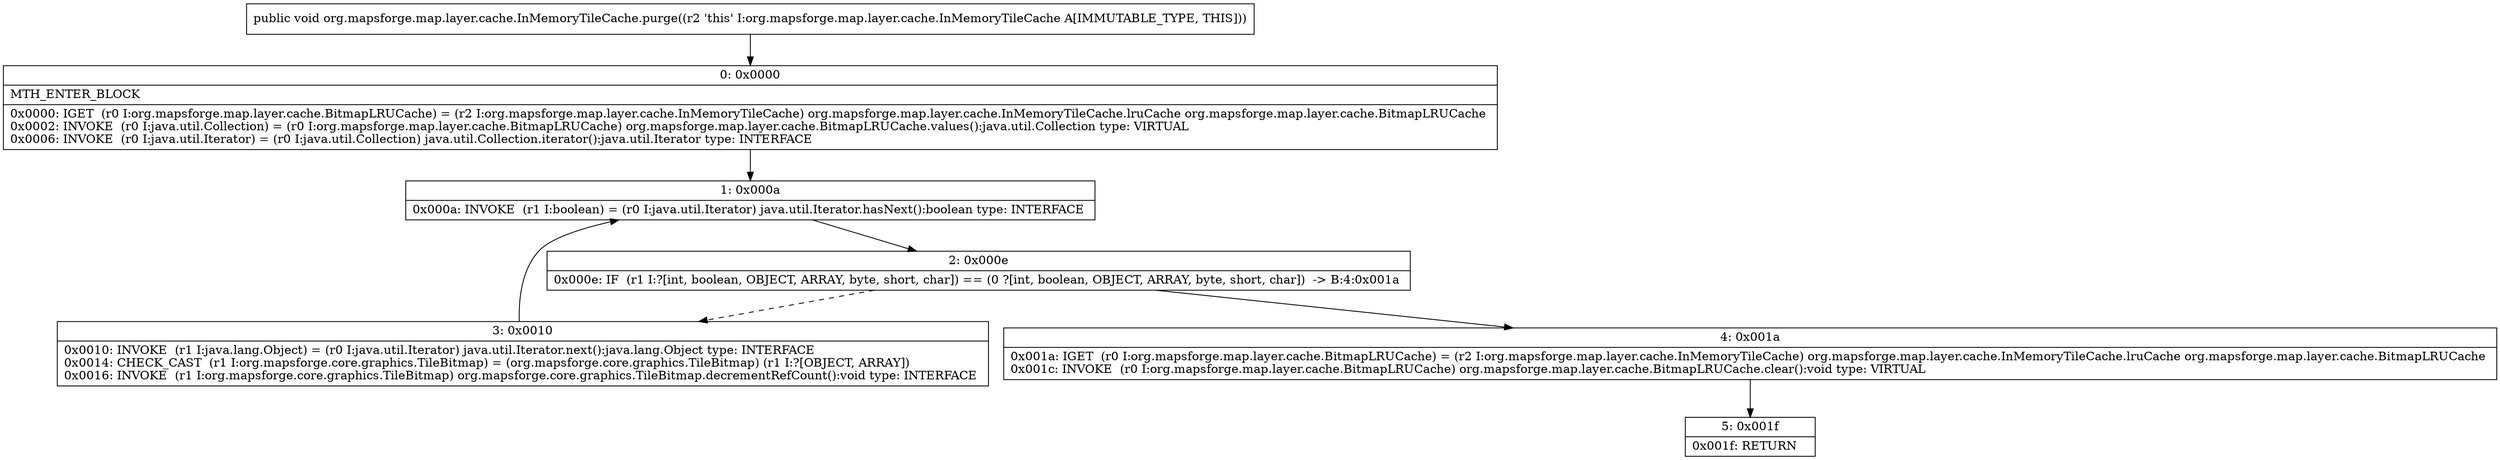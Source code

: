 digraph "CFG fororg.mapsforge.map.layer.cache.InMemoryTileCache.purge()V" {
Node_0 [shape=record,label="{0\:\ 0x0000|MTH_ENTER_BLOCK\l|0x0000: IGET  (r0 I:org.mapsforge.map.layer.cache.BitmapLRUCache) = (r2 I:org.mapsforge.map.layer.cache.InMemoryTileCache) org.mapsforge.map.layer.cache.InMemoryTileCache.lruCache org.mapsforge.map.layer.cache.BitmapLRUCache \l0x0002: INVOKE  (r0 I:java.util.Collection) = (r0 I:org.mapsforge.map.layer.cache.BitmapLRUCache) org.mapsforge.map.layer.cache.BitmapLRUCache.values():java.util.Collection type: VIRTUAL \l0x0006: INVOKE  (r0 I:java.util.Iterator) = (r0 I:java.util.Collection) java.util.Collection.iterator():java.util.Iterator type: INTERFACE \l}"];
Node_1 [shape=record,label="{1\:\ 0x000a|0x000a: INVOKE  (r1 I:boolean) = (r0 I:java.util.Iterator) java.util.Iterator.hasNext():boolean type: INTERFACE \l}"];
Node_2 [shape=record,label="{2\:\ 0x000e|0x000e: IF  (r1 I:?[int, boolean, OBJECT, ARRAY, byte, short, char]) == (0 ?[int, boolean, OBJECT, ARRAY, byte, short, char])  \-\> B:4:0x001a \l}"];
Node_3 [shape=record,label="{3\:\ 0x0010|0x0010: INVOKE  (r1 I:java.lang.Object) = (r0 I:java.util.Iterator) java.util.Iterator.next():java.lang.Object type: INTERFACE \l0x0014: CHECK_CAST  (r1 I:org.mapsforge.core.graphics.TileBitmap) = (org.mapsforge.core.graphics.TileBitmap) (r1 I:?[OBJECT, ARRAY]) \l0x0016: INVOKE  (r1 I:org.mapsforge.core.graphics.TileBitmap) org.mapsforge.core.graphics.TileBitmap.decrementRefCount():void type: INTERFACE \l}"];
Node_4 [shape=record,label="{4\:\ 0x001a|0x001a: IGET  (r0 I:org.mapsforge.map.layer.cache.BitmapLRUCache) = (r2 I:org.mapsforge.map.layer.cache.InMemoryTileCache) org.mapsforge.map.layer.cache.InMemoryTileCache.lruCache org.mapsforge.map.layer.cache.BitmapLRUCache \l0x001c: INVOKE  (r0 I:org.mapsforge.map.layer.cache.BitmapLRUCache) org.mapsforge.map.layer.cache.BitmapLRUCache.clear():void type: VIRTUAL \l}"];
Node_5 [shape=record,label="{5\:\ 0x001f|0x001f: RETURN   \l}"];
MethodNode[shape=record,label="{public void org.mapsforge.map.layer.cache.InMemoryTileCache.purge((r2 'this' I:org.mapsforge.map.layer.cache.InMemoryTileCache A[IMMUTABLE_TYPE, THIS])) }"];
MethodNode -> Node_0;
Node_0 -> Node_1;
Node_1 -> Node_2;
Node_2 -> Node_3[style=dashed];
Node_2 -> Node_4;
Node_3 -> Node_1;
Node_4 -> Node_5;
}

